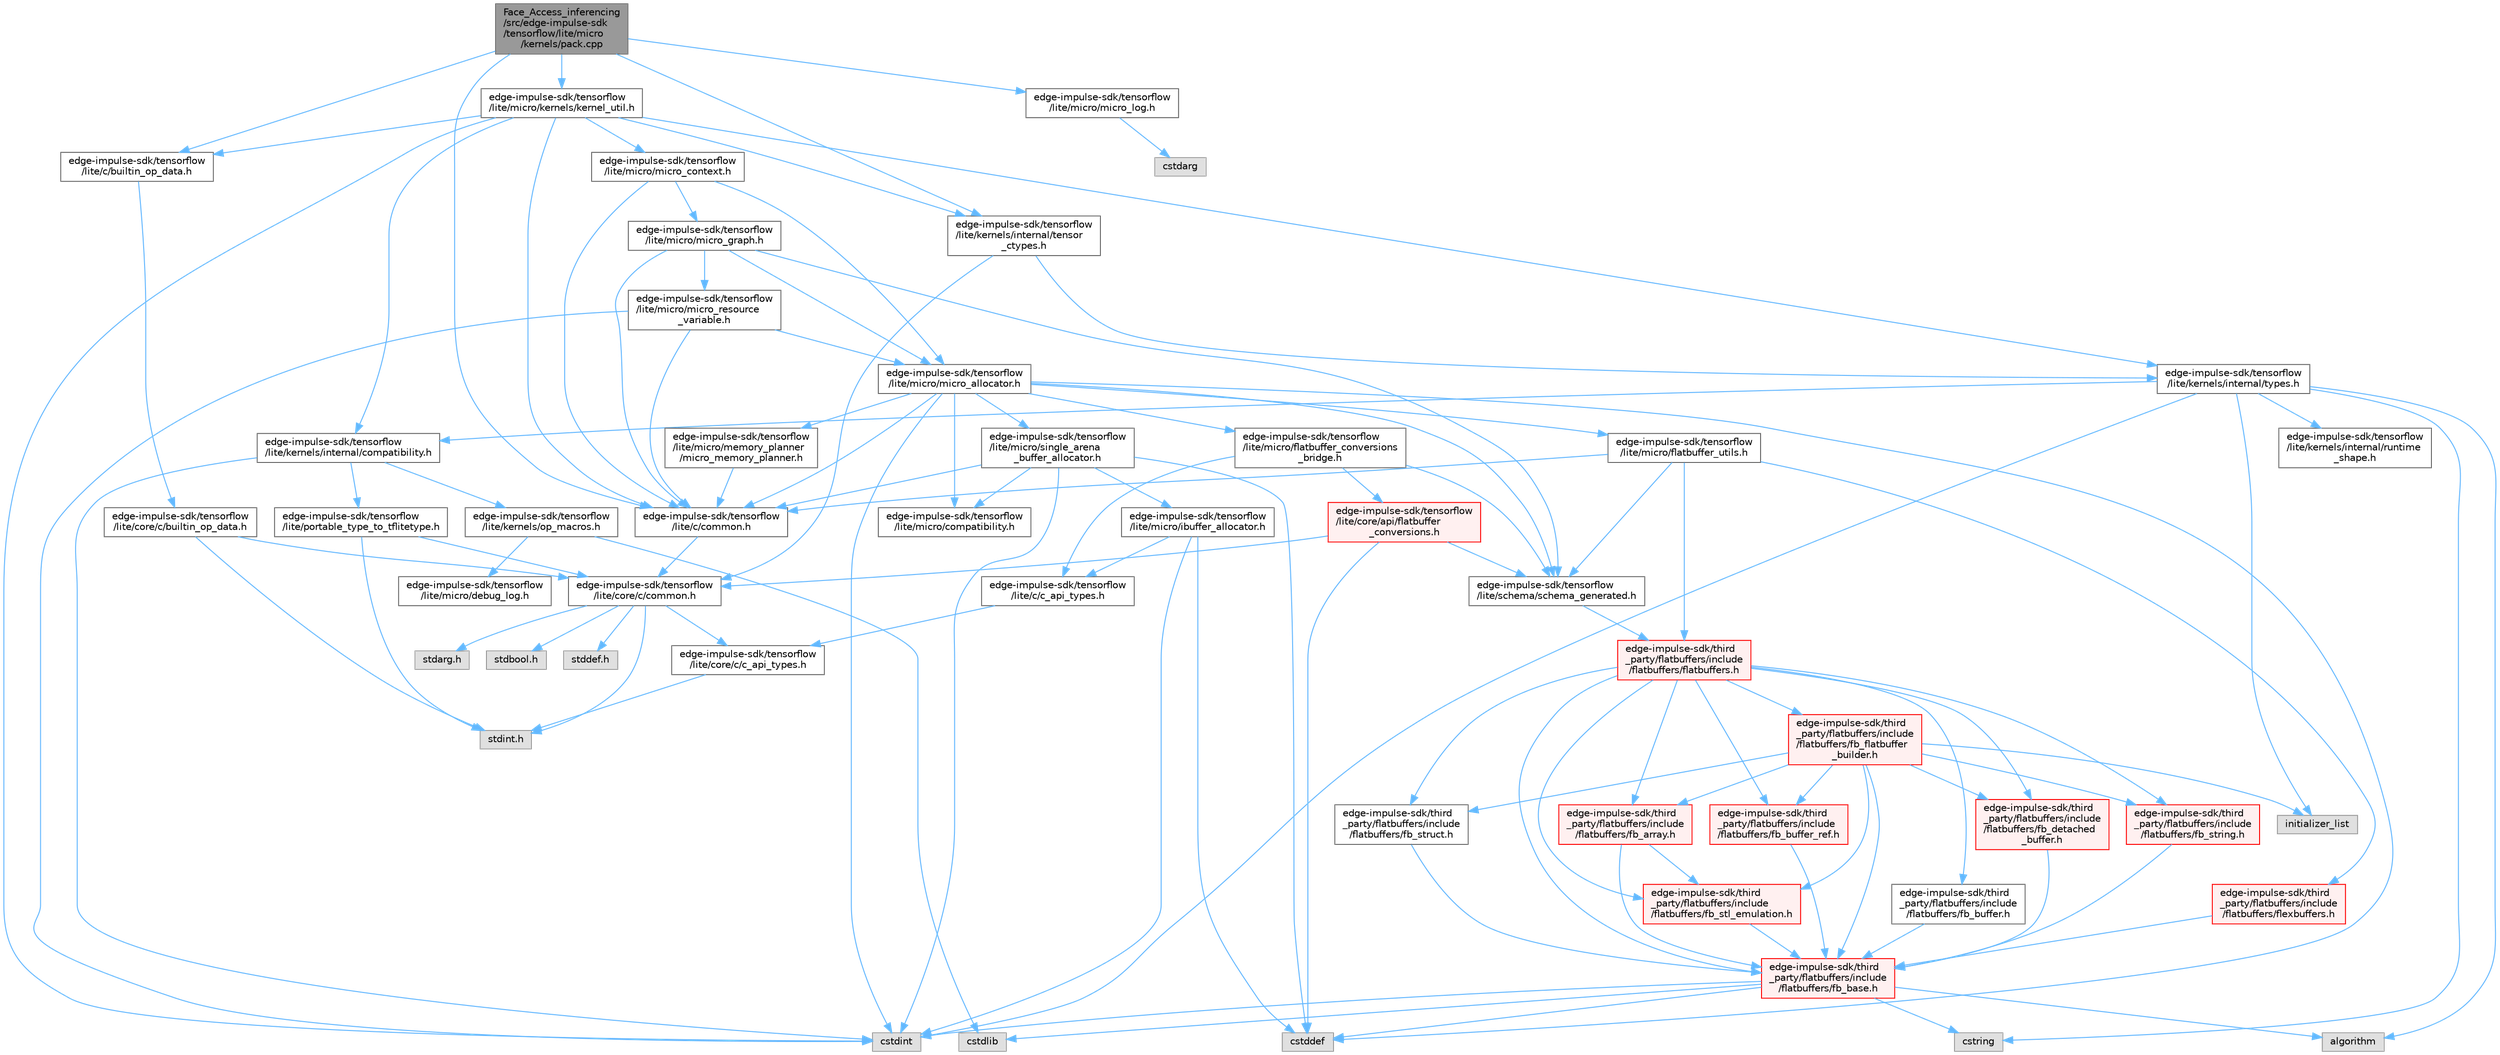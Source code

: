 digraph "Face_Access_inferencing/src/edge-impulse-sdk/tensorflow/lite/micro/kernels/pack.cpp"
{
 // LATEX_PDF_SIZE
  bgcolor="transparent";
  edge [fontname=Helvetica,fontsize=10,labelfontname=Helvetica,labelfontsize=10];
  node [fontname=Helvetica,fontsize=10,shape=box,height=0.2,width=0.4];
  Node1 [id="Node000001",label="Face_Access_inferencing\l/src/edge-impulse-sdk\l/tensorflow/lite/micro\l/kernels/pack.cpp",height=0.2,width=0.4,color="gray40", fillcolor="grey60", style="filled", fontcolor="black",tooltip=" "];
  Node1 -> Node2 [id="edge110_Node000001_Node000002",color="steelblue1",style="solid",tooltip=" "];
  Node2 [id="Node000002",label="edge-impulse-sdk/tensorflow\l/lite/c/builtin_op_data.h",height=0.2,width=0.4,color="grey40", fillcolor="white", style="filled",URL="$_face___access__inferencing_2src_2edge-impulse-sdk_2tensorflow_2lite_2c_2builtin__op__data_8h.html",tooltip=" "];
  Node2 -> Node3 [id="edge111_Node000002_Node000003",color="steelblue1",style="solid",tooltip=" "];
  Node3 [id="Node000003",label="edge-impulse-sdk/tensorflow\l/lite/core/c/builtin_op_data.h",height=0.2,width=0.4,color="grey40", fillcolor="white", style="filled",URL="$_face___access__inferencing_2src_2edge-impulse-sdk_2tensorflow_2lite_2core_2c_2builtin__op__data_8h.html",tooltip=" "];
  Node3 -> Node4 [id="edge112_Node000003_Node000004",color="steelblue1",style="solid",tooltip=" "];
  Node4 [id="Node000004",label="stdint.h",height=0.2,width=0.4,color="grey60", fillcolor="#E0E0E0", style="filled",tooltip=" "];
  Node3 -> Node5 [id="edge113_Node000003_Node000005",color="steelblue1",style="solid",tooltip=" "];
  Node5 [id="Node000005",label="edge-impulse-sdk/tensorflow\l/lite/core/c/common.h",height=0.2,width=0.4,color="grey40", fillcolor="white", style="filled",URL="$_face___access__inferencing_2src_2edge-impulse-sdk_2tensorflow_2lite_2core_2c_2common_8h.html",tooltip=" "];
  Node5 -> Node6 [id="edge114_Node000005_Node000006",color="steelblue1",style="solid",tooltip=" "];
  Node6 [id="Node000006",label="stdarg.h",height=0.2,width=0.4,color="grey60", fillcolor="#E0E0E0", style="filled",tooltip=" "];
  Node5 -> Node7 [id="edge115_Node000005_Node000007",color="steelblue1",style="solid",tooltip=" "];
  Node7 [id="Node000007",label="stdbool.h",height=0.2,width=0.4,color="grey60", fillcolor="#E0E0E0", style="filled",tooltip=" "];
  Node5 -> Node8 [id="edge116_Node000005_Node000008",color="steelblue1",style="solid",tooltip=" "];
  Node8 [id="Node000008",label="stddef.h",height=0.2,width=0.4,color="grey60", fillcolor="#E0E0E0", style="filled",tooltip=" "];
  Node5 -> Node4 [id="edge117_Node000005_Node000004",color="steelblue1",style="solid",tooltip=" "];
  Node5 -> Node9 [id="edge118_Node000005_Node000009",color="steelblue1",style="solid",tooltip=" "];
  Node9 [id="Node000009",label="edge-impulse-sdk/tensorflow\l/lite/core/c/c_api_types.h",height=0.2,width=0.4,color="grey40", fillcolor="white", style="filled",URL="$_face___access__inferencing_2src_2edge-impulse-sdk_2tensorflow_2lite_2core_2c_2c__api__types_8h.html",tooltip=" "];
  Node9 -> Node4 [id="edge119_Node000009_Node000004",color="steelblue1",style="solid",tooltip=" "];
  Node1 -> Node10 [id="edge120_Node000001_Node000010",color="steelblue1",style="solid",tooltip=" "];
  Node10 [id="Node000010",label="edge-impulse-sdk/tensorflow\l/lite/c/common.h",height=0.2,width=0.4,color="grey40", fillcolor="white", style="filled",URL="$_face___access__inferencing_2src_2edge-impulse-sdk_2tensorflow_2lite_2c_2common_8h.html",tooltip=" "];
  Node10 -> Node5 [id="edge121_Node000010_Node000005",color="steelblue1",style="solid",tooltip=" "];
  Node1 -> Node11 [id="edge122_Node000001_Node000011",color="steelblue1",style="solid",tooltip=" "];
  Node11 [id="Node000011",label="edge-impulse-sdk/tensorflow\l/lite/kernels/internal/tensor\l_ctypes.h",height=0.2,width=0.4,color="grey40", fillcolor="white", style="filled",URL="$_face___access__inferencing_2src_2edge-impulse-sdk_2tensorflow_2lite_2kernels_2internal_2tensor__ctypes_8h.html",tooltip=" "];
  Node11 -> Node5 [id="edge123_Node000011_Node000005",color="steelblue1",style="solid",tooltip=" "];
  Node11 -> Node12 [id="edge124_Node000011_Node000012",color="steelblue1",style="solid",tooltip=" "];
  Node12 [id="Node000012",label="edge-impulse-sdk/tensorflow\l/lite/kernels/internal/types.h",height=0.2,width=0.4,color="grey40", fillcolor="white", style="filled",URL="$_face___access__inferencing_2src_2edge-impulse-sdk_2tensorflow_2lite_2kernels_2internal_2types_8h.html",tooltip=" "];
  Node12 -> Node13 [id="edge125_Node000012_Node000013",color="steelblue1",style="solid",tooltip=" "];
  Node13 [id="Node000013",label="algorithm",height=0.2,width=0.4,color="grey60", fillcolor="#E0E0E0", style="filled",tooltip=" "];
  Node12 -> Node14 [id="edge126_Node000012_Node000014",color="steelblue1",style="solid",tooltip=" "];
  Node14 [id="Node000014",label="cstdint",height=0.2,width=0.4,color="grey60", fillcolor="#E0E0E0", style="filled",tooltip=" "];
  Node12 -> Node15 [id="edge127_Node000012_Node000015",color="steelblue1",style="solid",tooltip=" "];
  Node15 [id="Node000015",label="cstring",height=0.2,width=0.4,color="grey60", fillcolor="#E0E0E0", style="filled",tooltip=" "];
  Node12 -> Node16 [id="edge128_Node000012_Node000016",color="steelblue1",style="solid",tooltip=" "];
  Node16 [id="Node000016",label="initializer_list",height=0.2,width=0.4,color="grey60", fillcolor="#E0E0E0", style="filled",tooltip=" "];
  Node12 -> Node17 [id="edge129_Node000012_Node000017",color="steelblue1",style="solid",tooltip=" "];
  Node17 [id="Node000017",label="edge-impulse-sdk/tensorflow\l/lite/kernels/internal/compatibility.h",height=0.2,width=0.4,color="grey40", fillcolor="white", style="filled",URL="$_face___access__inferencing_2src_2edge-impulse-sdk_2tensorflow_2lite_2kernels_2internal_2compatibility_8h.html",tooltip=" "];
  Node17 -> Node14 [id="edge130_Node000017_Node000014",color="steelblue1",style="solid",tooltip=" "];
  Node17 -> Node18 [id="edge131_Node000017_Node000018",color="steelblue1",style="solid",tooltip=" "];
  Node18 [id="Node000018",label="edge-impulse-sdk/tensorflow\l/lite/portable_type_to_tflitetype.h",height=0.2,width=0.4,color="grey40", fillcolor="white", style="filled",URL="$_face___access__inferencing_2src_2edge-impulse-sdk_2tensorflow_2lite_2portable__type__to__tflitetype_8h.html",tooltip=" "];
  Node18 -> Node4 [id="edge132_Node000018_Node000004",color="steelblue1",style="solid",tooltip=" "];
  Node18 -> Node5 [id="edge133_Node000018_Node000005",color="steelblue1",style="solid",tooltip=" "];
  Node17 -> Node19 [id="edge134_Node000017_Node000019",color="steelblue1",style="solid",tooltip=" "];
  Node19 [id="Node000019",label="edge-impulse-sdk/tensorflow\l/lite/kernels/op_macros.h",height=0.2,width=0.4,color="grey40", fillcolor="white", style="filled",URL="$_face___access__inferencing_2src_2edge-impulse-sdk_2tensorflow_2lite_2kernels_2op__macros_8h.html",tooltip=" "];
  Node19 -> Node20 [id="edge135_Node000019_Node000020",color="steelblue1",style="solid",tooltip=" "];
  Node20 [id="Node000020",label="edge-impulse-sdk/tensorflow\l/lite/micro/debug_log.h",height=0.2,width=0.4,color="grey40", fillcolor="white", style="filled",URL="$_face___access__inferencing_2src_2edge-impulse-sdk_2tensorflow_2lite_2micro_2debug__log_8h.html",tooltip=" "];
  Node19 -> Node21 [id="edge136_Node000019_Node000021",color="steelblue1",style="solid",tooltip=" "];
  Node21 [id="Node000021",label="cstdlib",height=0.2,width=0.4,color="grey60", fillcolor="#E0E0E0", style="filled",tooltip=" "];
  Node12 -> Node22 [id="edge137_Node000012_Node000022",color="steelblue1",style="solid",tooltip=" "];
  Node22 [id="Node000022",label="edge-impulse-sdk/tensorflow\l/lite/kernels/internal/runtime\l_shape.h",height=0.2,width=0.4,color="grey40", fillcolor="white", style="filled",URL="$_face___access__inferencing_2src_2edge-impulse-sdk_2tensorflow_2lite_2kernels_2internal_2runtime__shape_8h.html",tooltip=" "];
  Node1 -> Node23 [id="edge138_Node000001_Node000023",color="steelblue1",style="solid",tooltip=" "];
  Node23 [id="Node000023",label="edge-impulse-sdk/tensorflow\l/lite/micro/kernels/kernel_util.h",height=0.2,width=0.4,color="grey40", fillcolor="white", style="filled",URL="$_face___access__inferencing_2src_2edge-impulse-sdk_2tensorflow_2lite_2micro_2kernels_2kernel__util_8h.html",tooltip=" "];
  Node23 -> Node14 [id="edge139_Node000023_Node000014",color="steelblue1",style="solid",tooltip=" "];
  Node23 -> Node2 [id="edge140_Node000023_Node000002",color="steelblue1",style="solid",tooltip=" "];
  Node23 -> Node10 [id="edge141_Node000023_Node000010",color="steelblue1",style="solid",tooltip=" "];
  Node23 -> Node17 [id="edge142_Node000023_Node000017",color="steelblue1",style="solid",tooltip=" "];
  Node23 -> Node11 [id="edge143_Node000023_Node000011",color="steelblue1",style="solid",tooltip=" "];
  Node23 -> Node12 [id="edge144_Node000023_Node000012",color="steelblue1",style="solid",tooltip=" "];
  Node23 -> Node24 [id="edge145_Node000023_Node000024",color="steelblue1",style="solid",tooltip=" "];
  Node24 [id="Node000024",label="edge-impulse-sdk/tensorflow\l/lite/micro/micro_context.h",height=0.2,width=0.4,color="grey40", fillcolor="white", style="filled",URL="$_face___access__inferencing_2src_2edge-impulse-sdk_2tensorflow_2lite_2micro_2micro__context_8h.html",tooltip=" "];
  Node24 -> Node10 [id="edge146_Node000024_Node000010",color="steelblue1",style="solid",tooltip=" "];
  Node24 -> Node25 [id="edge147_Node000024_Node000025",color="steelblue1",style="solid",tooltip=" "];
  Node25 [id="Node000025",label="edge-impulse-sdk/tensorflow\l/lite/micro/micro_allocator.h",height=0.2,width=0.4,color="grey40", fillcolor="white", style="filled",URL="$_face___access__inferencing_2src_2edge-impulse-sdk_2tensorflow_2lite_2micro_2micro__allocator_8h.html",tooltip=" "];
  Node25 -> Node26 [id="edge148_Node000025_Node000026",color="steelblue1",style="solid",tooltip=" "];
  Node26 [id="Node000026",label="cstddef",height=0.2,width=0.4,color="grey60", fillcolor="#E0E0E0", style="filled",tooltip=" "];
  Node25 -> Node14 [id="edge149_Node000025_Node000014",color="steelblue1",style="solid",tooltip=" "];
  Node25 -> Node10 [id="edge150_Node000025_Node000010",color="steelblue1",style="solid",tooltip=" "];
  Node25 -> Node27 [id="edge151_Node000025_Node000027",color="steelblue1",style="solid",tooltip=" "];
  Node27 [id="Node000027",label="edge-impulse-sdk/tensorflow\l/lite/micro/single_arena\l_buffer_allocator.h",height=0.2,width=0.4,color="grey40", fillcolor="white", style="filled",URL="$_face___access__inferencing_2src_2edge-impulse-sdk_2tensorflow_2lite_2micro_2single__arena__buffer__allocator_8h.html",tooltip=" "];
  Node27 -> Node26 [id="edge152_Node000027_Node000026",color="steelblue1",style="solid",tooltip=" "];
  Node27 -> Node14 [id="edge153_Node000027_Node000014",color="steelblue1",style="solid",tooltip=" "];
  Node27 -> Node10 [id="edge154_Node000027_Node000010",color="steelblue1",style="solid",tooltip=" "];
  Node27 -> Node28 [id="edge155_Node000027_Node000028",color="steelblue1",style="solid",tooltip=" "];
  Node28 [id="Node000028",label="edge-impulse-sdk/tensorflow\l/lite/micro/ibuffer_allocator.h",height=0.2,width=0.4,color="grey40", fillcolor="white", style="filled",URL="$_face___access__inferencing_2src_2edge-impulse-sdk_2tensorflow_2lite_2micro_2ibuffer__allocator_8h.html",tooltip=" "];
  Node28 -> Node26 [id="edge156_Node000028_Node000026",color="steelblue1",style="solid",tooltip=" "];
  Node28 -> Node14 [id="edge157_Node000028_Node000014",color="steelblue1",style="solid",tooltip=" "];
  Node28 -> Node29 [id="edge158_Node000028_Node000029",color="steelblue1",style="solid",tooltip=" "];
  Node29 [id="Node000029",label="edge-impulse-sdk/tensorflow\l/lite/c/c_api_types.h",height=0.2,width=0.4,color="grey40", fillcolor="white", style="filled",URL="$_face___access__inferencing_2src_2edge-impulse-sdk_2tensorflow_2lite_2c_2c__api__types_8h.html",tooltip=" "];
  Node29 -> Node9 [id="edge159_Node000029_Node000009",color="steelblue1",style="solid",tooltip=" "];
  Node27 -> Node30 [id="edge160_Node000027_Node000030",color="steelblue1",style="solid",tooltip=" "];
  Node30 [id="Node000030",label="edge-impulse-sdk/tensorflow\l/lite/micro/compatibility.h",height=0.2,width=0.4,color="grey40", fillcolor="white", style="filled",URL="$_face___access__inferencing_2src_2edge-impulse-sdk_2tensorflow_2lite_2micro_2compatibility_8h.html",tooltip=" "];
  Node25 -> Node30 [id="edge161_Node000025_Node000030",color="steelblue1",style="solid",tooltip=" "];
  Node25 -> Node31 [id="edge162_Node000025_Node000031",color="steelblue1",style="solid",tooltip=" "];
  Node31 [id="Node000031",label="edge-impulse-sdk/tensorflow\l/lite/micro/flatbuffer_utils.h",height=0.2,width=0.4,color="grey40", fillcolor="white", style="filled",URL="$_face___access__inferencing_2src_2edge-impulse-sdk_2tensorflow_2lite_2micro_2flatbuffer__utils_8h.html",tooltip=" "];
  Node31 -> Node32 [id="edge163_Node000031_Node000032",color="steelblue1",style="solid",tooltip=" "];
  Node32 [id="Node000032",label="edge-impulse-sdk/third\l_party/flatbuffers/include\l/flatbuffers/flatbuffers.h",height=0.2,width=0.4,color="red", fillcolor="#FFF0F0", style="filled",URL="$_face___access__inferencing_2src_2edge-impulse-sdk_2third__party_2flatbuffers_2include_2flatbuffers_2flatbuffers_8h.html",tooltip=" "];
  Node32 -> Node33 [id="edge164_Node000032_Node000033",color="steelblue1",style="solid",tooltip=" "];
  Node33 [id="Node000033",label="edge-impulse-sdk/third\l_party/flatbuffers/include\l/flatbuffers/fb_array.h",height=0.2,width=0.4,color="red", fillcolor="#FFF0F0", style="filled",URL="$fb__array_8h.html",tooltip=" "];
  Node33 -> Node34 [id="edge165_Node000033_Node000034",color="steelblue1",style="solid",tooltip=" "];
  Node34 [id="Node000034",label="edge-impulse-sdk/third\l_party/flatbuffers/include\l/flatbuffers/fb_base.h",height=0.2,width=0.4,color="red", fillcolor="#FFF0F0", style="filled",URL="$fb__base_8h.html",tooltip=" "];
  Node34 -> Node14 [id="edge166_Node000034_Node000014",color="steelblue1",style="solid",tooltip=" "];
  Node34 -> Node26 [id="edge167_Node000034_Node000026",color="steelblue1",style="solid",tooltip=" "];
  Node34 -> Node21 [id="edge168_Node000034_Node000021",color="steelblue1",style="solid",tooltip=" "];
  Node34 -> Node15 [id="edge169_Node000034_Node000015",color="steelblue1",style="solid",tooltip=" "];
  Node34 -> Node13 [id="edge170_Node000034_Node000013",color="steelblue1",style="solid",tooltip=" "];
  Node33 -> Node43 [id="edge171_Node000033_Node000043",color="steelblue1",style="solid",tooltip=" "];
  Node43 [id="Node000043",label="edge-impulse-sdk/third\l_party/flatbuffers/include\l/flatbuffers/fb_stl_emulation.h",height=0.2,width=0.4,color="red", fillcolor="#FFF0F0", style="filled",URL="$fb__stl__emulation_8h.html",tooltip=" "];
  Node43 -> Node34 [id="edge172_Node000043_Node000034",color="steelblue1",style="solid",tooltip=" "];
  Node32 -> Node34 [id="edge173_Node000032_Node000034",color="steelblue1",style="solid",tooltip=" "];
  Node32 -> Node46 [id="edge174_Node000032_Node000046",color="steelblue1",style="solid",tooltip=" "];
  Node46 [id="Node000046",label="edge-impulse-sdk/third\l_party/flatbuffers/include\l/flatbuffers/fb_buffer.h",height=0.2,width=0.4,color="grey40", fillcolor="white", style="filled",URL="$fb__buffer_8h.html",tooltip=" "];
  Node46 -> Node34 [id="edge175_Node000046_Node000034",color="steelblue1",style="solid",tooltip=" "];
  Node32 -> Node47 [id="edge176_Node000032_Node000047",color="steelblue1",style="solid",tooltip=" "];
  Node47 [id="Node000047",label="edge-impulse-sdk/third\l_party/flatbuffers/include\l/flatbuffers/fb_buffer_ref.h",height=0.2,width=0.4,color="red", fillcolor="#FFF0F0", style="filled",URL="$fb__buffer__ref_8h.html",tooltip=" "];
  Node47 -> Node34 [id="edge177_Node000047_Node000034",color="steelblue1",style="solid",tooltip=" "];
  Node32 -> Node49 [id="edge178_Node000032_Node000049",color="steelblue1",style="solid",tooltip=" "];
  Node49 [id="Node000049",label="edge-impulse-sdk/third\l_party/flatbuffers/include\l/flatbuffers/fb_detached\l_buffer.h",height=0.2,width=0.4,color="red", fillcolor="#FFF0F0", style="filled",URL="$fb__detached__buffer_8h.html",tooltip=" "];
  Node49 -> Node34 [id="edge179_Node000049_Node000034",color="steelblue1",style="solid",tooltip=" "];
  Node32 -> Node52 [id="edge180_Node000032_Node000052",color="steelblue1",style="solid",tooltip=" "];
  Node52 [id="Node000052",label="edge-impulse-sdk/third\l_party/flatbuffers/include\l/flatbuffers/fb_flatbuffer\l_builder.h",height=0.2,width=0.4,color="red", fillcolor="#FFF0F0", style="filled",URL="$fb__flatbuffer__builder_8h.html",tooltip=" "];
  Node52 -> Node16 [id="edge181_Node000052_Node000016",color="steelblue1",style="solid",tooltip=" "];
  Node52 -> Node33 [id="edge182_Node000052_Node000033",color="steelblue1",style="solid",tooltip=" "];
  Node52 -> Node34 [id="edge183_Node000052_Node000034",color="steelblue1",style="solid",tooltip=" "];
  Node52 -> Node47 [id="edge184_Node000052_Node000047",color="steelblue1",style="solid",tooltip=" "];
  Node52 -> Node49 [id="edge185_Node000052_Node000049",color="steelblue1",style="solid",tooltip=" "];
  Node52 -> Node43 [id="edge186_Node000052_Node000043",color="steelblue1",style="solid",tooltip=" "];
  Node52 -> Node54 [id="edge187_Node000052_Node000054",color="steelblue1",style="solid",tooltip=" "];
  Node54 [id="Node000054",label="edge-impulse-sdk/third\l_party/flatbuffers/include\l/flatbuffers/fb_string.h",height=0.2,width=0.4,color="red", fillcolor="#FFF0F0", style="filled",URL="$fb__string_8h.html",tooltip=" "];
  Node54 -> Node34 [id="edge188_Node000054_Node000034",color="steelblue1",style="solid",tooltip=" "];
  Node52 -> Node55 [id="edge189_Node000052_Node000055",color="steelblue1",style="solid",tooltip=" "];
  Node55 [id="Node000055",label="edge-impulse-sdk/third\l_party/flatbuffers/include\l/flatbuffers/fb_struct.h",height=0.2,width=0.4,color="grey40", fillcolor="white", style="filled",URL="$fb__struct_8h.html",tooltip=" "];
  Node55 -> Node34 [id="edge190_Node000055_Node000034",color="steelblue1",style="solid",tooltip=" "];
  Node32 -> Node43 [id="edge191_Node000032_Node000043",color="steelblue1",style="solid",tooltip=" "];
  Node32 -> Node54 [id="edge192_Node000032_Node000054",color="steelblue1",style="solid",tooltip=" "];
  Node32 -> Node55 [id="edge193_Node000032_Node000055",color="steelblue1",style="solid",tooltip=" "];
  Node31 -> Node58 [id="edge194_Node000031_Node000058",color="steelblue1",style="solid",tooltip=" "];
  Node58 [id="Node000058",label="edge-impulse-sdk/third\l_party/flatbuffers/include\l/flatbuffers/flexbuffers.h",height=0.2,width=0.4,color="red", fillcolor="#FFF0F0", style="filled",URL="$_face___access__inferencing_2src_2edge-impulse-sdk_2third__party_2flatbuffers_2include_2flatbuffers_2flexbuffers_8h.html",tooltip=" "];
  Node58 -> Node34 [id="edge195_Node000058_Node000034",color="steelblue1",style="solid",tooltip=" "];
  Node31 -> Node10 [id="edge196_Node000031_Node000010",color="steelblue1",style="solid",tooltip=" "];
  Node31 -> Node65 [id="edge197_Node000031_Node000065",color="steelblue1",style="solid",tooltip=" "];
  Node65 [id="Node000065",label="edge-impulse-sdk/tensorflow\l/lite/schema/schema_generated.h",height=0.2,width=0.4,color="grey40", fillcolor="white", style="filled",URL="$_face___access__inferencing_2src_2edge-impulse-sdk_2tensorflow_2lite_2schema_2schema__generated_8h.html",tooltip=" "];
  Node65 -> Node32 [id="edge198_Node000065_Node000032",color="steelblue1",style="solid",tooltip=" "];
  Node25 -> Node66 [id="edge199_Node000025_Node000066",color="steelblue1",style="solid",tooltip=" "];
  Node66 [id="Node000066",label="edge-impulse-sdk/tensorflow\l/lite/micro/memory_planner\l/micro_memory_planner.h",height=0.2,width=0.4,color="grey40", fillcolor="white", style="filled",URL="$_face___access__inferencing_2src_2edge-impulse-sdk_2tensorflow_2lite_2micro_2memory__planner_2micro__memory__planner_8h.html",tooltip=" "];
  Node66 -> Node10 [id="edge200_Node000066_Node000010",color="steelblue1",style="solid",tooltip=" "];
  Node25 -> Node67 [id="edge201_Node000025_Node000067",color="steelblue1",style="solid",tooltip=" "];
  Node67 [id="Node000067",label="edge-impulse-sdk/tensorflow\l/lite/micro/flatbuffer_conversions\l_bridge.h",height=0.2,width=0.4,color="grey40", fillcolor="white", style="filled",URL="$_face___access__inferencing_2src_2edge-impulse-sdk_2tensorflow_2lite_2micro_2flatbuffer__conversions__bridge_8h.html",tooltip=" "];
  Node67 -> Node29 [id="edge202_Node000067_Node000029",color="steelblue1",style="solid",tooltip=" "];
  Node67 -> Node68 [id="edge203_Node000067_Node000068",color="steelblue1",style="solid",tooltip=" "];
  Node68 [id="Node000068",label="edge-impulse-sdk/tensorflow\l/lite/core/api/flatbuffer\l_conversions.h",height=0.2,width=0.4,color="red", fillcolor="#FFF0F0", style="filled",URL="$_face___access__inferencing_2src_2edge-impulse-sdk_2tensorflow_2lite_2core_2api_2flatbuffer__conversions_8h.html",tooltip=" "];
  Node68 -> Node26 [id="edge204_Node000068_Node000026",color="steelblue1",style="solid",tooltip=" "];
  Node68 -> Node5 [id="edge205_Node000068_Node000005",color="steelblue1",style="solid",tooltip=" "];
  Node68 -> Node65 [id="edge206_Node000068_Node000065",color="steelblue1",style="solid",tooltip=" "];
  Node67 -> Node65 [id="edge207_Node000067_Node000065",color="steelblue1",style="solid",tooltip=" "];
  Node25 -> Node65 [id="edge208_Node000025_Node000065",color="steelblue1",style="solid",tooltip=" "];
  Node24 -> Node72 [id="edge209_Node000024_Node000072",color="steelblue1",style="solid",tooltip=" "];
  Node72 [id="Node000072",label="edge-impulse-sdk/tensorflow\l/lite/micro/micro_graph.h",height=0.2,width=0.4,color="grey40", fillcolor="white", style="filled",URL="$_face___access__inferencing_2src_2edge-impulse-sdk_2tensorflow_2lite_2micro_2micro__graph_8h.html",tooltip=" "];
  Node72 -> Node10 [id="edge210_Node000072_Node000010",color="steelblue1",style="solid",tooltip=" "];
  Node72 -> Node25 [id="edge211_Node000072_Node000025",color="steelblue1",style="solid",tooltip=" "];
  Node72 -> Node73 [id="edge212_Node000072_Node000073",color="steelblue1",style="solid",tooltip=" "];
  Node73 [id="Node000073",label="edge-impulse-sdk/tensorflow\l/lite/micro/micro_resource\l_variable.h",height=0.2,width=0.4,color="grey40", fillcolor="white", style="filled",URL="$_face___access__inferencing_2src_2edge-impulse-sdk_2tensorflow_2lite_2micro_2micro__resource__variable_8h.html",tooltip=" "];
  Node73 -> Node14 [id="edge213_Node000073_Node000014",color="steelblue1",style="solid",tooltip=" "];
  Node73 -> Node10 [id="edge214_Node000073_Node000010",color="steelblue1",style="solid",tooltip=" "];
  Node73 -> Node25 [id="edge215_Node000073_Node000025",color="steelblue1",style="solid",tooltip=" "];
  Node72 -> Node65 [id="edge216_Node000072_Node000065",color="steelblue1",style="solid",tooltip=" "];
  Node1 -> Node74 [id="edge217_Node000001_Node000074",color="steelblue1",style="solid",tooltip=" "];
  Node74 [id="Node000074",label="edge-impulse-sdk/tensorflow\l/lite/micro/micro_log.h",height=0.2,width=0.4,color="grey40", fillcolor="white", style="filled",URL="$_face___access__inferencing_2src_2edge-impulse-sdk_2tensorflow_2lite_2micro_2micro__log_8h.html",tooltip=" "];
  Node74 -> Node71 [id="edge218_Node000074_Node000071",color="steelblue1",style="solid",tooltip=" "];
  Node71 [id="Node000071",label="cstdarg",height=0.2,width=0.4,color="grey60", fillcolor="#E0E0E0", style="filled",tooltip=" "];
}
